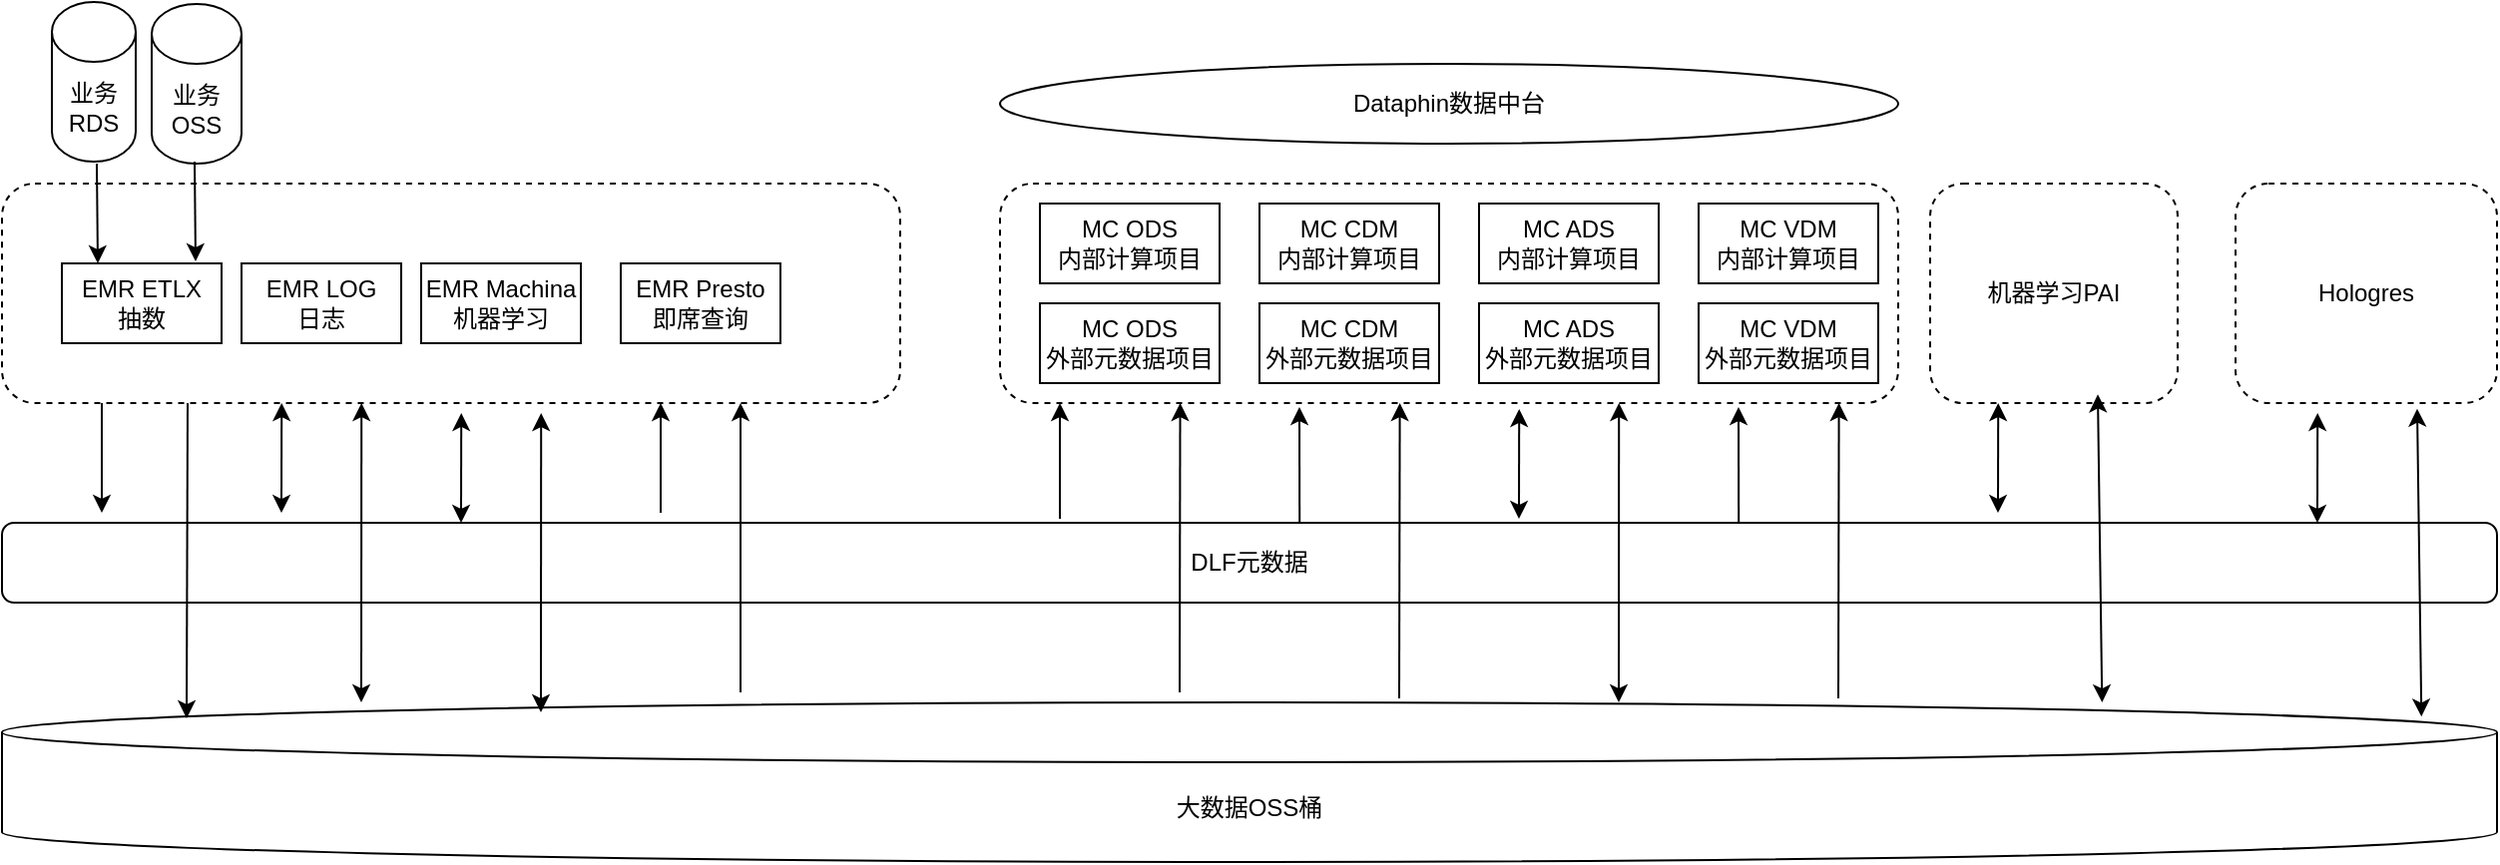 <mxfile version="14.1.9" type="github">
  <diagram id="5Bf63ii3CVeu8Wser6sO" name="Page-1">
    <mxGraphModel dx="2066" dy="1027" grid="1" gridSize="10" guides="1" tooltips="1" connect="1" arrows="1" fold="1" page="1" pageScale="1" pageWidth="827" pageHeight="1169" math="0" shadow="0">
      <root>
        <mxCell id="0" />
        <mxCell id="1" parent="0" />
        <mxCell id="-fOQ6UJUi87TNU-in3ka-28" value="" style="rounded=1;whiteSpace=wrap;html=1;dashed=1;" vertex="1" parent="1">
          <mxGeometry x="50" y="340" width="450" height="110" as="geometry" />
        </mxCell>
        <mxCell id="-fOQ6UJUi87TNU-in3ka-2" value="EMR ETLX&lt;br&gt;抽数" style="rounded=0;whiteSpace=wrap;html=1;" vertex="1" parent="1">
          <mxGeometry x="80" y="380" width="80" height="40" as="geometry" />
        </mxCell>
        <mxCell id="-fOQ6UJUi87TNU-in3ka-7" value="DLF元数据" style="rounded=1;whiteSpace=wrap;html=1;" vertex="1" parent="1">
          <mxGeometry x="50" y="510" width="1250" height="40" as="geometry" />
        </mxCell>
        <mxCell id="-fOQ6UJUi87TNU-in3ka-8" value="大数据OSS桶" style="shape=cylinder3;whiteSpace=wrap;html=1;boundedLbl=1;backgroundOutline=1;size=15;" vertex="1" parent="1">
          <mxGeometry x="50" y="600" width="1250" height="80" as="geometry" />
        </mxCell>
        <mxCell id="-fOQ6UJUi87TNU-in3ka-15" value="" style="endArrow=classic;html=1;" edge="1" parent="1">
          <mxGeometry width="50" height="50" relative="1" as="geometry">
            <mxPoint x="100" y="450" as="sourcePoint" />
            <mxPoint x="100" y="505" as="targetPoint" />
          </mxGeometry>
        </mxCell>
        <mxCell id="-fOQ6UJUi87TNU-in3ka-16" value="" style="endArrow=classic;html=1;entryX=0.074;entryY=0.1;entryDx=0;entryDy=0;entryPerimeter=0;" edge="1" parent="1" target="-fOQ6UJUi87TNU-in3ka-8">
          <mxGeometry width="50" height="50" relative="1" as="geometry">
            <mxPoint x="143" y="450" as="sourcePoint" />
            <mxPoint x="140" y="548" as="targetPoint" />
          </mxGeometry>
        </mxCell>
        <mxCell id="-fOQ6UJUi87TNU-in3ka-17" value="EMR LOG&lt;br&gt;日志" style="rounded=0;whiteSpace=wrap;html=1;" vertex="1" parent="1">
          <mxGeometry x="170" y="380" width="80" height="40" as="geometry" />
        </mxCell>
        <mxCell id="-fOQ6UJUi87TNU-in3ka-18" value="EMR Machina&lt;br&gt;机器学习" style="rounded=0;whiteSpace=wrap;html=1;" vertex="1" parent="1">
          <mxGeometry x="260" y="380" width="80" height="40" as="geometry" />
        </mxCell>
        <mxCell id="-fOQ6UJUi87TNU-in3ka-19" value="EMR Presto&lt;br&gt;即席查询" style="rounded=0;whiteSpace=wrap;html=1;" vertex="1" parent="1">
          <mxGeometry x="360" y="380" width="80" height="40" as="geometry" />
        </mxCell>
        <mxCell id="-fOQ6UJUi87TNU-in3ka-1" value="业务RDS" style="shape=cylinder3;whiteSpace=wrap;html=1;boundedLbl=1;backgroundOutline=1;size=15;" vertex="1" parent="1">
          <mxGeometry x="75" y="249" width="42" height="80" as="geometry" />
        </mxCell>
        <mxCell id="-fOQ6UJUi87TNU-in3ka-3" value="业务OSS" style="shape=cylinder3;whiteSpace=wrap;html=1;boundedLbl=1;backgroundOutline=1;size=15;" vertex="1" parent="1">
          <mxGeometry x="125" y="250" width="45" height="80" as="geometry" />
        </mxCell>
        <mxCell id="-fOQ6UJUi87TNU-in3ka-13" value="" style="endArrow=classic;html=1;" edge="1" parent="1">
          <mxGeometry x="68" y="249" width="50" height="50" as="geometry">
            <mxPoint x="97.5" y="330" as="sourcePoint" />
            <mxPoint x="98" y="380" as="targetPoint" />
          </mxGeometry>
        </mxCell>
        <mxCell id="-fOQ6UJUi87TNU-in3ka-14" value="" style="endArrow=classic;html=1;" edge="1" parent="1">
          <mxGeometry x="37" y="249" width="50" height="50" as="geometry">
            <mxPoint x="146.5" y="329" as="sourcePoint" />
            <mxPoint x="147" y="379" as="targetPoint" />
          </mxGeometry>
        </mxCell>
        <mxCell id="-fOQ6UJUi87TNU-in3ka-22" value="" style="endArrow=classic;html=1;" edge="1" parent="1">
          <mxGeometry width="50" height="50" relative="1" as="geometry">
            <mxPoint x="380" y="505" as="sourcePoint" />
            <mxPoint x="380" y="450" as="targetPoint" />
          </mxGeometry>
        </mxCell>
        <mxCell id="-fOQ6UJUi87TNU-in3ka-26" value="" style="endArrow=classic;html=1;" edge="1" parent="1">
          <mxGeometry width="50" height="50" relative="1" as="geometry">
            <mxPoint x="420" y="595" as="sourcePoint" />
            <mxPoint x="420" y="450" as="targetPoint" />
          </mxGeometry>
        </mxCell>
        <mxCell id="-fOQ6UJUi87TNU-in3ka-30" value="" style="rounded=1;whiteSpace=wrap;html=1;dashed=1;" vertex="1" parent="1">
          <mxGeometry x="550" y="340" width="450" height="110" as="geometry" />
        </mxCell>
        <mxCell id="-fOQ6UJUi87TNU-in3ka-31" value="MC ODS&lt;br&gt;内部计算项目" style="rounded=0;whiteSpace=wrap;html=1;" vertex="1" parent="1">
          <mxGeometry x="570" y="350" width="90" height="40" as="geometry" />
        </mxCell>
        <mxCell id="-fOQ6UJUi87TNU-in3ka-32" value="MC ODS&lt;br&gt;外部元数据项目" style="rounded=0;whiteSpace=wrap;html=1;" vertex="1" parent="1">
          <mxGeometry x="570" y="400" width="90" height="40" as="geometry" />
        </mxCell>
        <mxCell id="-fOQ6UJUi87TNU-in3ka-33" value="MC CDM&lt;br&gt;内部计算项目" style="rounded=0;whiteSpace=wrap;html=1;" vertex="1" parent="1">
          <mxGeometry x="680" y="350" width="90" height="40" as="geometry" />
        </mxCell>
        <mxCell id="-fOQ6UJUi87TNU-in3ka-34" value="MC CDM&lt;br&gt;外部元数据项目" style="rounded=0;whiteSpace=wrap;html=1;" vertex="1" parent="1">
          <mxGeometry x="680" y="400" width="90" height="40" as="geometry" />
        </mxCell>
        <mxCell id="-fOQ6UJUi87TNU-in3ka-35" value="MC ADS&lt;br&gt;内部计算项目" style="rounded=0;whiteSpace=wrap;html=1;" vertex="1" parent="1">
          <mxGeometry x="790" y="350" width="90" height="40" as="geometry" />
        </mxCell>
        <mxCell id="-fOQ6UJUi87TNU-in3ka-36" value="MC ADS&lt;br&gt;外部元数据项目" style="rounded=0;whiteSpace=wrap;html=1;" vertex="1" parent="1">
          <mxGeometry x="790" y="400" width="90" height="40" as="geometry" />
        </mxCell>
        <mxCell id="-fOQ6UJUi87TNU-in3ka-37" value="MC VDM&lt;br&gt;内部计算项目" style="rounded=0;whiteSpace=wrap;html=1;" vertex="1" parent="1">
          <mxGeometry x="900" y="350" width="90" height="40" as="geometry" />
        </mxCell>
        <mxCell id="-fOQ6UJUi87TNU-in3ka-38" value="MC VDM&lt;br&gt;外部元数据项目" style="rounded=0;whiteSpace=wrap;html=1;" vertex="1" parent="1">
          <mxGeometry x="900" y="400" width="90" height="40" as="geometry" />
        </mxCell>
        <mxCell id="-fOQ6UJUi87TNU-in3ka-39" value="Dataphin数据中台" style="ellipse;whiteSpace=wrap;html=1;" vertex="1" parent="1">
          <mxGeometry x="550" y="280" width="450" height="40" as="geometry" />
        </mxCell>
        <mxCell id="-fOQ6UJUi87TNU-in3ka-40" value="" style="endArrow=classic;html=1;" edge="1" parent="1">
          <mxGeometry width="50" height="50" relative="1" as="geometry">
            <mxPoint x="580" y="508" as="sourcePoint" />
            <mxPoint x="580" y="450" as="targetPoint" />
          </mxGeometry>
        </mxCell>
        <mxCell id="-fOQ6UJUi87TNU-in3ka-41" value="" style="endArrow=classic;html=1;entryX=0.169;entryY=0.038;entryDx=0;entryDy=0;entryPerimeter=0;exitX=0.472;exitY=-0.062;exitDx=0;exitDy=0;exitPerimeter=0;" edge="1" parent="1" source="-fOQ6UJUi87TNU-in3ka-8">
          <mxGeometry width="50" height="50" relative="1" as="geometry">
            <mxPoint x="640" y="590" as="sourcePoint" />
            <mxPoint x="640.26" y="450" as="targetPoint" />
          </mxGeometry>
        </mxCell>
        <mxCell id="-fOQ6UJUi87TNU-in3ka-42" value="" style="endArrow=classic;html=1;exitX=0.558;exitY=-0.05;exitDx=0;exitDy=0;exitPerimeter=0;" edge="1" parent="1">
          <mxGeometry width="50" height="50" relative="1" as="geometry">
            <mxPoint x="700.1" y="510" as="sourcePoint" />
            <mxPoint x="700" y="452" as="targetPoint" />
          </mxGeometry>
        </mxCell>
        <mxCell id="-fOQ6UJUi87TNU-in3ka-43" value="" style="endArrow=classic;html=1;entryX=0.169;entryY=0.038;entryDx=0;entryDy=0;entryPerimeter=0;exitX=0.621;exitY=-0.025;exitDx=0;exitDy=0;exitPerimeter=0;" edge="1" parent="1">
          <mxGeometry width="50" height="50" relative="1" as="geometry">
            <mxPoint x="750.0" y="598" as="sourcePoint" />
            <mxPoint x="750.31" y="450" as="targetPoint" />
          </mxGeometry>
        </mxCell>
        <mxCell id="-fOQ6UJUi87TNU-in3ka-46" value="" style="endArrow=classic;html=1;exitX=0.558;exitY=-0.05;exitDx=0;exitDy=0;exitPerimeter=0;" edge="1" parent="1">
          <mxGeometry width="50" height="50" relative="1" as="geometry">
            <mxPoint x="920.1" y="510" as="sourcePoint" />
            <mxPoint x="920" y="452" as="targetPoint" />
          </mxGeometry>
        </mxCell>
        <mxCell id="-fOQ6UJUi87TNU-in3ka-47" value="" style="endArrow=classic;html=1;entryX=0.169;entryY=0.038;entryDx=0;entryDy=0;entryPerimeter=0;exitX=0.621;exitY=-0.025;exitDx=0;exitDy=0;exitPerimeter=0;" edge="1" parent="1">
          <mxGeometry width="50" height="50" relative="1" as="geometry">
            <mxPoint x="970" y="598" as="sourcePoint" />
            <mxPoint x="970.31" y="450" as="targetPoint" />
          </mxGeometry>
        </mxCell>
        <mxCell id="-fOQ6UJUi87TNU-in3ka-48" value="" style="endArrow=classic;startArrow=classic;html=1;entryX=0.578;entryY=1.027;entryDx=0;entryDy=0;entryPerimeter=0;" edge="1" parent="1" target="-fOQ6UJUi87TNU-in3ka-30">
          <mxGeometry width="50" height="50" relative="1" as="geometry">
            <mxPoint x="810" y="508" as="sourcePoint" />
            <mxPoint x="920" y="820" as="targetPoint" />
          </mxGeometry>
        </mxCell>
        <mxCell id="-fOQ6UJUi87TNU-in3ka-49" value="" style="endArrow=classic;startArrow=classic;html=1;entryX=0.578;entryY=1.027;entryDx=0;entryDy=0;entryPerimeter=0;exitX=0.648;exitY=0;exitDx=0;exitDy=0;exitPerimeter=0;" edge="1" parent="1" source="-fOQ6UJUi87TNU-in3ka-8">
          <mxGeometry width="50" height="50" relative="1" as="geometry">
            <mxPoint x="860" y="505.03" as="sourcePoint" />
            <mxPoint x="860.1" y="450" as="targetPoint" />
          </mxGeometry>
        </mxCell>
        <mxCell id="-fOQ6UJUi87TNU-in3ka-50" value="机器学习PAI" style="rounded=1;whiteSpace=wrap;html=1;dashed=1;" vertex="1" parent="1">
          <mxGeometry x="1016" y="340" width="124" height="110" as="geometry" />
        </mxCell>
        <mxCell id="-fOQ6UJUi87TNU-in3ka-51" value="Hologres" style="rounded=1;whiteSpace=wrap;html=1;dashed=1;" vertex="1" parent="1">
          <mxGeometry x="1169" y="340" width="131" height="110" as="geometry" />
        </mxCell>
        <mxCell id="-fOQ6UJUi87TNU-in3ka-52" value="" style="endArrow=classic;startArrow=classic;html=1;entryX=0.578;entryY=1.027;entryDx=0;entryDy=0;entryPerimeter=0;" edge="1" parent="1">
          <mxGeometry width="50" height="50" relative="1" as="geometry">
            <mxPoint x="1050" y="505.03" as="sourcePoint" />
            <mxPoint x="1050.1" y="450" as="targetPoint" />
          </mxGeometry>
        </mxCell>
        <mxCell id="-fOQ6UJUi87TNU-in3ka-53" value="" style="endArrow=classic;startArrow=classic;html=1;entryX=0.578;entryY=1.027;entryDx=0;entryDy=0;entryPerimeter=0;exitX=0.855;exitY=0;exitDx=0;exitDy=4.35;exitPerimeter=0;" edge="1" parent="1">
          <mxGeometry width="50" height="50" relative="1" as="geometry">
            <mxPoint x="1102.15" y="600.0" as="sourcePoint" />
            <mxPoint x="1100" y="445.65" as="targetPoint" />
          </mxGeometry>
        </mxCell>
        <mxCell id="-fOQ6UJUi87TNU-in3ka-54" value="" style="endArrow=classic;startArrow=classic;html=1;entryX=0.578;entryY=1.027;entryDx=0;entryDy=0;entryPerimeter=0;exitX=0.855;exitY=0;exitDx=0;exitDy=4.35;exitPerimeter=0;" edge="1" parent="1">
          <mxGeometry width="50" height="50" relative="1" as="geometry">
            <mxPoint x="1262.15" y="607.18" as="sourcePoint" />
            <mxPoint x="1260" y="452.83" as="targetPoint" />
          </mxGeometry>
        </mxCell>
        <mxCell id="-fOQ6UJUi87TNU-in3ka-55" value="" style="endArrow=classic;startArrow=classic;html=1;entryX=0.578;entryY=1.027;entryDx=0;entryDy=0;entryPerimeter=0;" edge="1" parent="1">
          <mxGeometry width="50" height="50" relative="1" as="geometry">
            <mxPoint x="1210" y="510" as="sourcePoint" />
            <mxPoint x="1210.1" y="454.97" as="targetPoint" />
          </mxGeometry>
        </mxCell>
        <mxCell id="-fOQ6UJUi87TNU-in3ka-56" value="" style="endArrow=classic;startArrow=classic;html=1;entryX=0.578;entryY=1.027;entryDx=0;entryDy=0;entryPerimeter=0;" edge="1" parent="1">
          <mxGeometry width="50" height="50" relative="1" as="geometry">
            <mxPoint x="190" y="505.03" as="sourcePoint" />
            <mxPoint x="190.1" y="450" as="targetPoint" />
          </mxGeometry>
        </mxCell>
        <mxCell id="-fOQ6UJUi87TNU-in3ka-57" value="" style="endArrow=classic;startArrow=classic;html=1;entryX=0.578;entryY=1.027;entryDx=0;entryDy=0;entryPerimeter=0;exitX=0.648;exitY=0;exitDx=0;exitDy=0;exitPerimeter=0;" edge="1" parent="1">
          <mxGeometry width="50" height="50" relative="1" as="geometry">
            <mxPoint x="230" y="600" as="sourcePoint" />
            <mxPoint x="230.1" y="450" as="targetPoint" />
          </mxGeometry>
        </mxCell>
        <mxCell id="-fOQ6UJUi87TNU-in3ka-58" value="" style="endArrow=classic;startArrow=classic;html=1;entryX=0.578;entryY=1.027;entryDx=0;entryDy=0;entryPerimeter=0;exitX=0.648;exitY=0;exitDx=0;exitDy=0;exitPerimeter=0;" edge="1" parent="1">
          <mxGeometry width="50" height="50" relative="1" as="geometry">
            <mxPoint x="320" y="605" as="sourcePoint" />
            <mxPoint x="320.1" y="455" as="targetPoint" />
          </mxGeometry>
        </mxCell>
        <mxCell id="-fOQ6UJUi87TNU-in3ka-59" value="" style="endArrow=classic;startArrow=classic;html=1;entryX=0.578;entryY=1.027;entryDx=0;entryDy=0;entryPerimeter=0;" edge="1" parent="1">
          <mxGeometry width="50" height="50" relative="1" as="geometry">
            <mxPoint x="280" y="510" as="sourcePoint" />
            <mxPoint x="280.1" y="454.97" as="targetPoint" />
          </mxGeometry>
        </mxCell>
      </root>
    </mxGraphModel>
  </diagram>
</mxfile>
